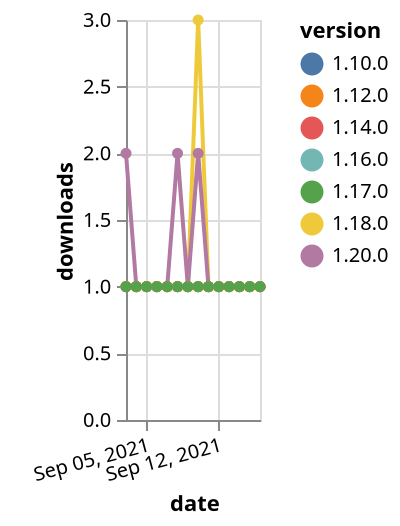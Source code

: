 {"$schema": "https://vega.github.io/schema/vega-lite/v5.json", "description": "A simple bar chart with embedded data.", "data": {"values": [{"date": "2021-09-03", "total": 162, "delta": 1, "version": "1.18.0"}, {"date": "2021-09-04", "total": 163, "delta": 1, "version": "1.18.0"}, {"date": "2021-09-05", "total": 164, "delta": 1, "version": "1.18.0"}, {"date": "2021-09-06", "total": 165, "delta": 1, "version": "1.18.0"}, {"date": "2021-09-07", "total": 166, "delta": 1, "version": "1.18.0"}, {"date": "2021-09-08", "total": 167, "delta": 1, "version": "1.18.0"}, {"date": "2021-09-09", "total": 168, "delta": 1, "version": "1.18.0"}, {"date": "2021-09-10", "total": 171, "delta": 3, "version": "1.18.0"}, {"date": "2021-09-11", "total": 172, "delta": 1, "version": "1.18.0"}, {"date": "2021-09-12", "total": 173, "delta": 1, "version": "1.18.0"}, {"date": "2021-09-13", "total": 174, "delta": 1, "version": "1.18.0"}, {"date": "2021-09-14", "total": 175, "delta": 1, "version": "1.18.0"}, {"date": "2021-09-15", "total": 176, "delta": 1, "version": "1.18.0"}, {"date": "2021-09-16", "total": 177, "delta": 1, "version": "1.18.0"}, {"date": "2021-09-03", "total": 205, "delta": 1, "version": "1.10.0"}, {"date": "2021-09-04", "total": 206, "delta": 1, "version": "1.10.0"}, {"date": "2021-09-05", "total": 207, "delta": 1, "version": "1.10.0"}, {"date": "2021-09-06", "total": 208, "delta": 1, "version": "1.10.0"}, {"date": "2021-09-07", "total": 209, "delta": 1, "version": "1.10.0"}, {"date": "2021-09-08", "total": 210, "delta": 1, "version": "1.10.0"}, {"date": "2021-09-09", "total": 211, "delta": 1, "version": "1.10.0"}, {"date": "2021-09-10", "total": 212, "delta": 1, "version": "1.10.0"}, {"date": "2021-09-11", "total": 213, "delta": 1, "version": "1.10.0"}, {"date": "2021-09-12", "total": 214, "delta": 1, "version": "1.10.0"}, {"date": "2021-09-13", "total": 215, "delta": 1, "version": "1.10.0"}, {"date": "2021-09-14", "total": 216, "delta": 1, "version": "1.10.0"}, {"date": "2021-09-15", "total": 217, "delta": 1, "version": "1.10.0"}, {"date": "2021-09-16", "total": 218, "delta": 1, "version": "1.10.0"}, {"date": "2021-09-03", "total": 116, "delta": 2, "version": "1.20.0"}, {"date": "2021-09-04", "total": 117, "delta": 1, "version": "1.20.0"}, {"date": "2021-09-05", "total": 118, "delta": 1, "version": "1.20.0"}, {"date": "2021-09-06", "total": 119, "delta": 1, "version": "1.20.0"}, {"date": "2021-09-07", "total": 120, "delta": 1, "version": "1.20.0"}, {"date": "2021-09-08", "total": 122, "delta": 2, "version": "1.20.0"}, {"date": "2021-09-09", "total": 123, "delta": 1, "version": "1.20.0"}, {"date": "2021-09-10", "total": 125, "delta": 2, "version": "1.20.0"}, {"date": "2021-09-11", "total": 126, "delta": 1, "version": "1.20.0"}, {"date": "2021-09-12", "total": 127, "delta": 1, "version": "1.20.0"}, {"date": "2021-09-13", "total": 128, "delta": 1, "version": "1.20.0"}, {"date": "2021-09-14", "total": 129, "delta": 1, "version": "1.20.0"}, {"date": "2021-09-15", "total": 130, "delta": 1, "version": "1.20.0"}, {"date": "2021-09-16", "total": 131, "delta": 1, "version": "1.20.0"}, {"date": "2021-09-03", "total": 150, "delta": 1, "version": "1.16.0"}, {"date": "2021-09-04", "total": 151, "delta": 1, "version": "1.16.0"}, {"date": "2021-09-05", "total": 152, "delta": 1, "version": "1.16.0"}, {"date": "2021-09-06", "total": 153, "delta": 1, "version": "1.16.0"}, {"date": "2021-09-07", "total": 154, "delta": 1, "version": "1.16.0"}, {"date": "2021-09-08", "total": 155, "delta": 1, "version": "1.16.0"}, {"date": "2021-09-09", "total": 156, "delta": 1, "version": "1.16.0"}, {"date": "2021-09-10", "total": 157, "delta": 1, "version": "1.16.0"}, {"date": "2021-09-11", "total": 158, "delta": 1, "version": "1.16.0"}, {"date": "2021-09-12", "total": 159, "delta": 1, "version": "1.16.0"}, {"date": "2021-09-13", "total": 160, "delta": 1, "version": "1.16.0"}, {"date": "2021-09-14", "total": 161, "delta": 1, "version": "1.16.0"}, {"date": "2021-09-15", "total": 162, "delta": 1, "version": "1.16.0"}, {"date": "2021-09-16", "total": 163, "delta": 1, "version": "1.16.0"}, {"date": "2021-09-03", "total": 165, "delta": 1, "version": "1.14.0"}, {"date": "2021-09-04", "total": 166, "delta": 1, "version": "1.14.0"}, {"date": "2021-09-05", "total": 167, "delta": 1, "version": "1.14.0"}, {"date": "2021-09-06", "total": 168, "delta": 1, "version": "1.14.0"}, {"date": "2021-09-07", "total": 169, "delta": 1, "version": "1.14.0"}, {"date": "2021-09-08", "total": 170, "delta": 1, "version": "1.14.0"}, {"date": "2021-09-09", "total": 171, "delta": 1, "version": "1.14.0"}, {"date": "2021-09-10", "total": 172, "delta": 1, "version": "1.14.0"}, {"date": "2021-09-11", "total": 173, "delta": 1, "version": "1.14.0"}, {"date": "2021-09-12", "total": 174, "delta": 1, "version": "1.14.0"}, {"date": "2021-09-13", "total": 175, "delta": 1, "version": "1.14.0"}, {"date": "2021-09-14", "total": 176, "delta": 1, "version": "1.14.0"}, {"date": "2021-09-15", "total": 177, "delta": 1, "version": "1.14.0"}, {"date": "2021-09-16", "total": 178, "delta": 1, "version": "1.14.0"}, {"date": "2021-09-03", "total": 169, "delta": 1, "version": "1.12.0"}, {"date": "2021-09-04", "total": 170, "delta": 1, "version": "1.12.0"}, {"date": "2021-09-05", "total": 171, "delta": 1, "version": "1.12.0"}, {"date": "2021-09-06", "total": 172, "delta": 1, "version": "1.12.0"}, {"date": "2021-09-07", "total": 173, "delta": 1, "version": "1.12.0"}, {"date": "2021-09-08", "total": 174, "delta": 1, "version": "1.12.0"}, {"date": "2021-09-09", "total": 175, "delta": 1, "version": "1.12.0"}, {"date": "2021-09-10", "total": 176, "delta": 1, "version": "1.12.0"}, {"date": "2021-09-11", "total": 177, "delta": 1, "version": "1.12.0"}, {"date": "2021-09-12", "total": 178, "delta": 1, "version": "1.12.0"}, {"date": "2021-09-13", "total": 179, "delta": 1, "version": "1.12.0"}, {"date": "2021-09-14", "total": 180, "delta": 1, "version": "1.12.0"}, {"date": "2021-09-15", "total": 181, "delta": 1, "version": "1.12.0"}, {"date": "2021-09-16", "total": 182, "delta": 1, "version": "1.12.0"}, {"date": "2021-09-03", "total": 133, "delta": 1, "version": "1.17.0"}, {"date": "2021-09-04", "total": 134, "delta": 1, "version": "1.17.0"}, {"date": "2021-09-05", "total": 135, "delta": 1, "version": "1.17.0"}, {"date": "2021-09-06", "total": 136, "delta": 1, "version": "1.17.0"}, {"date": "2021-09-07", "total": 137, "delta": 1, "version": "1.17.0"}, {"date": "2021-09-08", "total": 138, "delta": 1, "version": "1.17.0"}, {"date": "2021-09-09", "total": 139, "delta": 1, "version": "1.17.0"}, {"date": "2021-09-10", "total": 140, "delta": 1, "version": "1.17.0"}, {"date": "2021-09-11", "total": 141, "delta": 1, "version": "1.17.0"}, {"date": "2021-09-12", "total": 142, "delta": 1, "version": "1.17.0"}, {"date": "2021-09-13", "total": 143, "delta": 1, "version": "1.17.0"}, {"date": "2021-09-14", "total": 144, "delta": 1, "version": "1.17.0"}, {"date": "2021-09-15", "total": 145, "delta": 1, "version": "1.17.0"}, {"date": "2021-09-16", "total": 146, "delta": 1, "version": "1.17.0"}]}, "width": "container", "mark": {"type": "line", "point": {"filled": true}}, "encoding": {"x": {"field": "date", "type": "temporal", "timeUnit": "yearmonthdate", "title": "date", "axis": {"labelAngle": -15}}, "y": {"field": "delta", "type": "quantitative", "title": "downloads"}, "color": {"field": "version", "type": "nominal"}, "tooltip": {"field": "delta"}}}